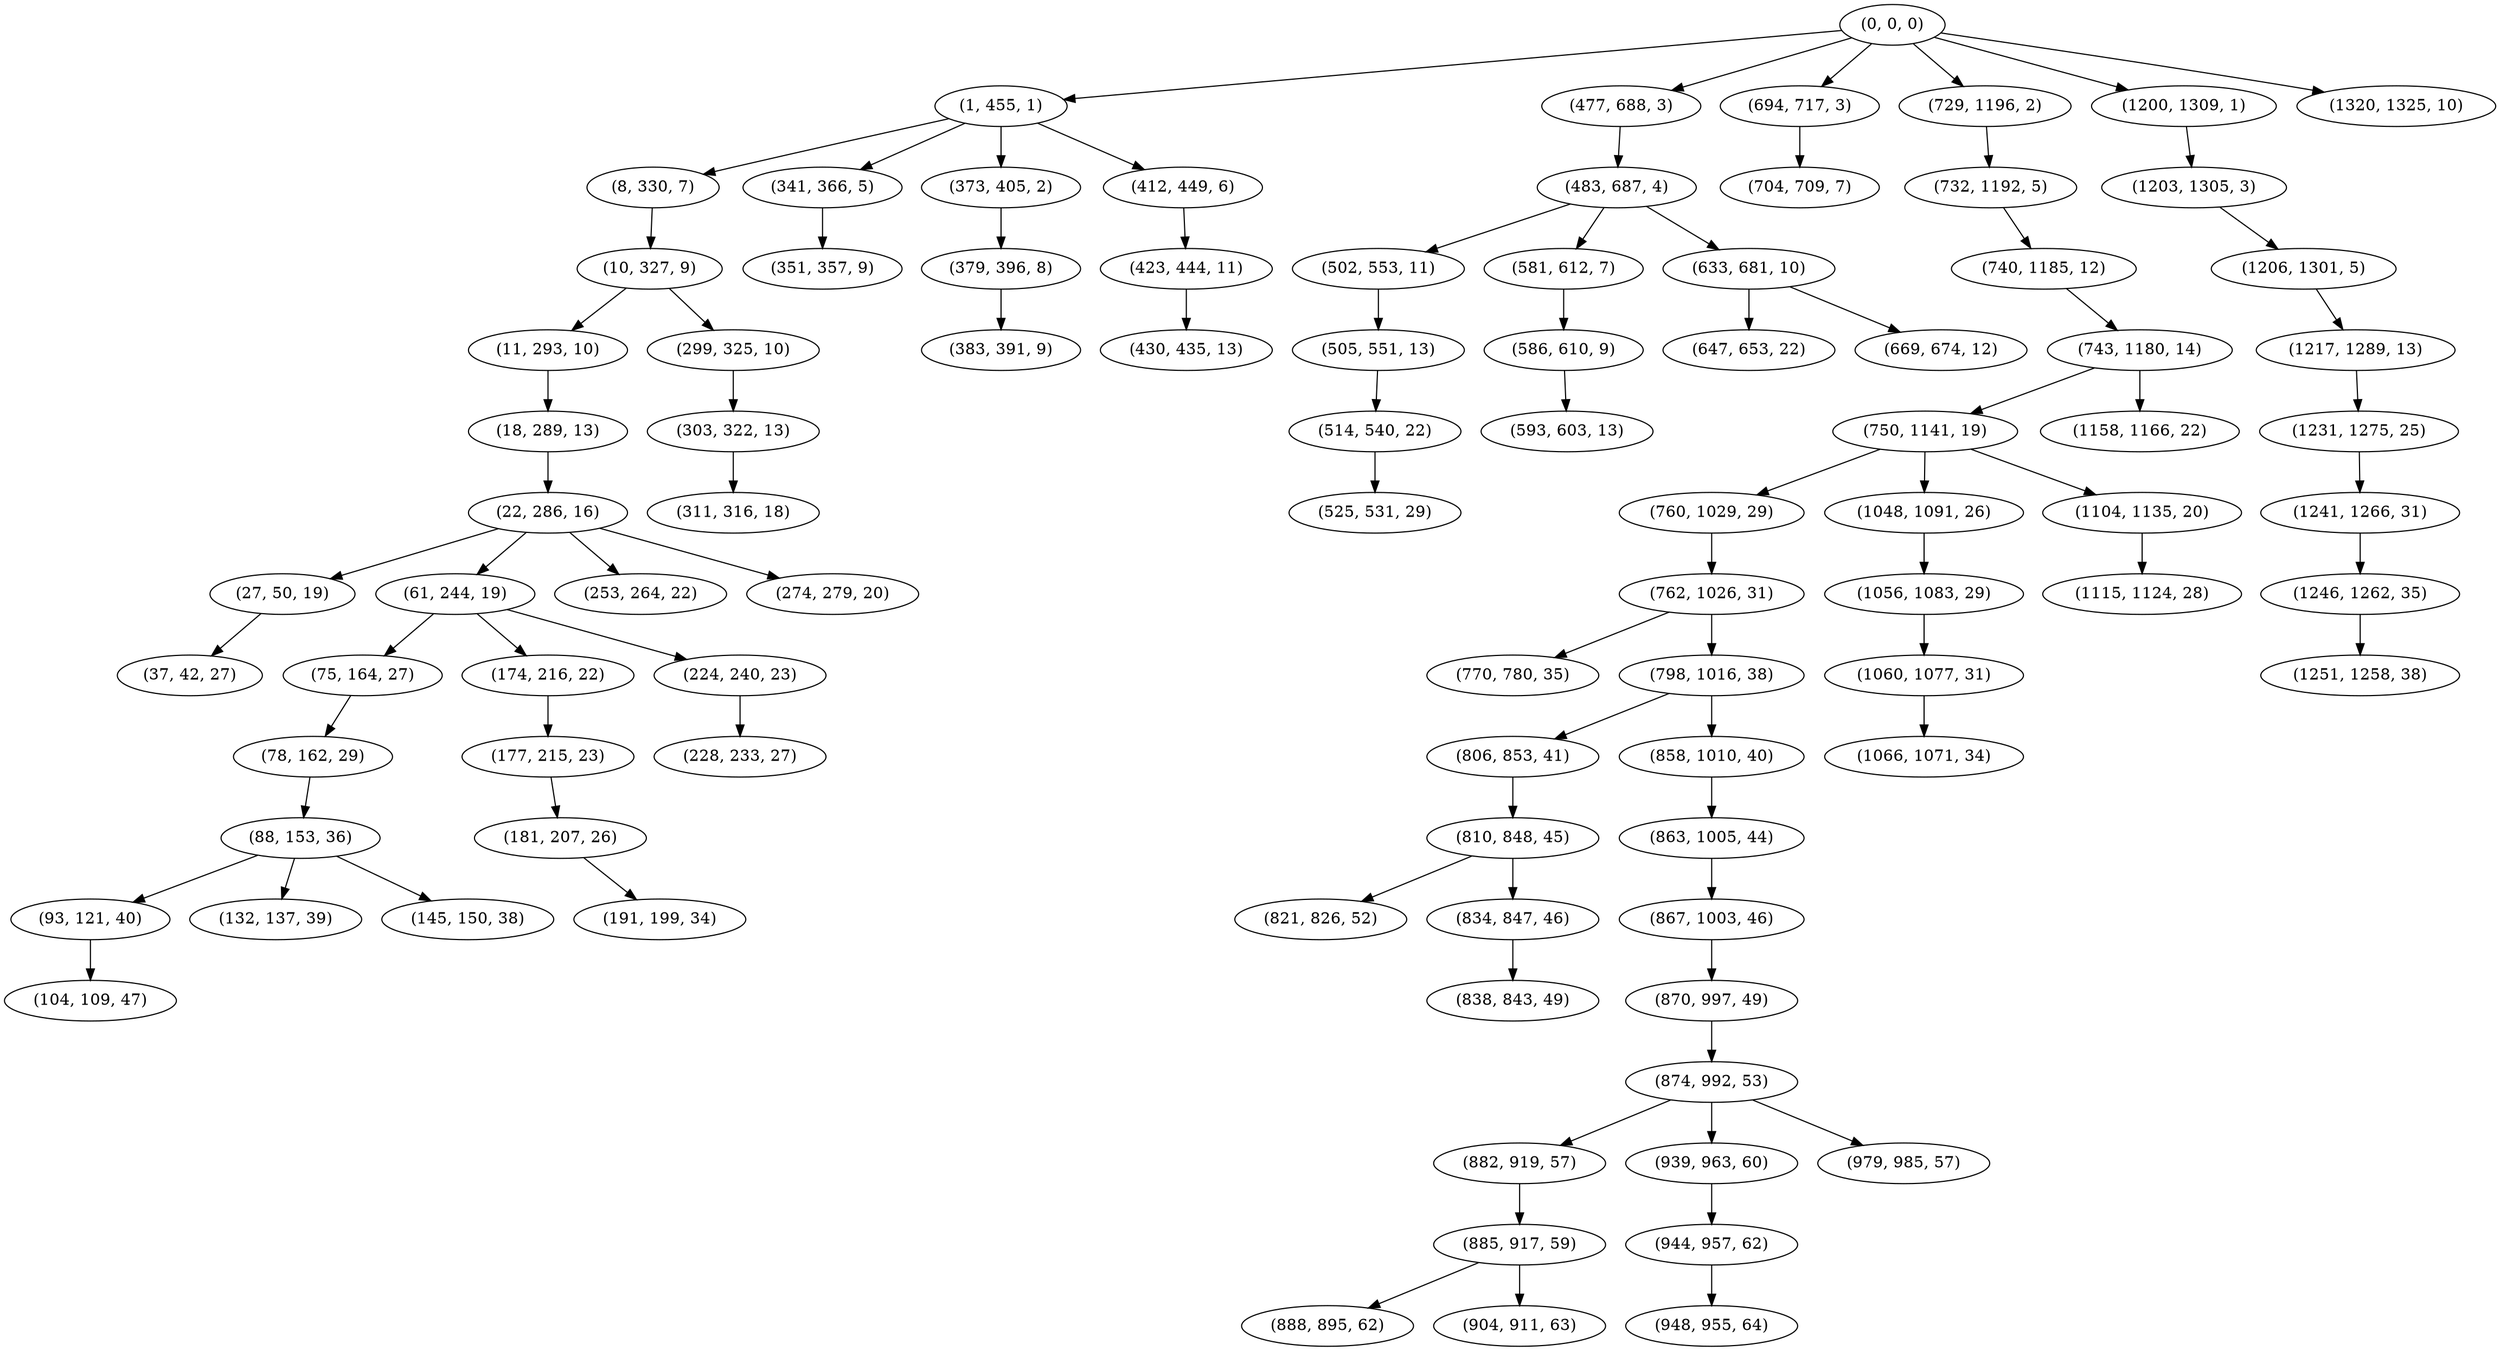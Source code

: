 digraph tree {
    "(0, 0, 0)";
    "(1, 455, 1)";
    "(8, 330, 7)";
    "(10, 327, 9)";
    "(11, 293, 10)";
    "(18, 289, 13)";
    "(22, 286, 16)";
    "(27, 50, 19)";
    "(37, 42, 27)";
    "(61, 244, 19)";
    "(75, 164, 27)";
    "(78, 162, 29)";
    "(88, 153, 36)";
    "(93, 121, 40)";
    "(104, 109, 47)";
    "(132, 137, 39)";
    "(145, 150, 38)";
    "(174, 216, 22)";
    "(177, 215, 23)";
    "(181, 207, 26)";
    "(191, 199, 34)";
    "(224, 240, 23)";
    "(228, 233, 27)";
    "(253, 264, 22)";
    "(274, 279, 20)";
    "(299, 325, 10)";
    "(303, 322, 13)";
    "(311, 316, 18)";
    "(341, 366, 5)";
    "(351, 357, 9)";
    "(373, 405, 2)";
    "(379, 396, 8)";
    "(383, 391, 9)";
    "(412, 449, 6)";
    "(423, 444, 11)";
    "(430, 435, 13)";
    "(477, 688, 3)";
    "(483, 687, 4)";
    "(502, 553, 11)";
    "(505, 551, 13)";
    "(514, 540, 22)";
    "(525, 531, 29)";
    "(581, 612, 7)";
    "(586, 610, 9)";
    "(593, 603, 13)";
    "(633, 681, 10)";
    "(647, 653, 22)";
    "(669, 674, 12)";
    "(694, 717, 3)";
    "(704, 709, 7)";
    "(729, 1196, 2)";
    "(732, 1192, 5)";
    "(740, 1185, 12)";
    "(743, 1180, 14)";
    "(750, 1141, 19)";
    "(760, 1029, 29)";
    "(762, 1026, 31)";
    "(770, 780, 35)";
    "(798, 1016, 38)";
    "(806, 853, 41)";
    "(810, 848, 45)";
    "(821, 826, 52)";
    "(834, 847, 46)";
    "(838, 843, 49)";
    "(858, 1010, 40)";
    "(863, 1005, 44)";
    "(867, 1003, 46)";
    "(870, 997, 49)";
    "(874, 992, 53)";
    "(882, 919, 57)";
    "(885, 917, 59)";
    "(888, 895, 62)";
    "(904, 911, 63)";
    "(939, 963, 60)";
    "(944, 957, 62)";
    "(948, 955, 64)";
    "(979, 985, 57)";
    "(1048, 1091, 26)";
    "(1056, 1083, 29)";
    "(1060, 1077, 31)";
    "(1066, 1071, 34)";
    "(1104, 1135, 20)";
    "(1115, 1124, 28)";
    "(1158, 1166, 22)";
    "(1200, 1309, 1)";
    "(1203, 1305, 3)";
    "(1206, 1301, 5)";
    "(1217, 1289, 13)";
    "(1231, 1275, 25)";
    "(1241, 1266, 31)";
    "(1246, 1262, 35)";
    "(1251, 1258, 38)";
    "(1320, 1325, 10)";
    "(0, 0, 0)" -> "(1, 455, 1)";
    "(0, 0, 0)" -> "(477, 688, 3)";
    "(0, 0, 0)" -> "(694, 717, 3)";
    "(0, 0, 0)" -> "(729, 1196, 2)";
    "(0, 0, 0)" -> "(1200, 1309, 1)";
    "(0, 0, 0)" -> "(1320, 1325, 10)";
    "(1, 455, 1)" -> "(8, 330, 7)";
    "(1, 455, 1)" -> "(341, 366, 5)";
    "(1, 455, 1)" -> "(373, 405, 2)";
    "(1, 455, 1)" -> "(412, 449, 6)";
    "(8, 330, 7)" -> "(10, 327, 9)";
    "(10, 327, 9)" -> "(11, 293, 10)";
    "(10, 327, 9)" -> "(299, 325, 10)";
    "(11, 293, 10)" -> "(18, 289, 13)";
    "(18, 289, 13)" -> "(22, 286, 16)";
    "(22, 286, 16)" -> "(27, 50, 19)";
    "(22, 286, 16)" -> "(61, 244, 19)";
    "(22, 286, 16)" -> "(253, 264, 22)";
    "(22, 286, 16)" -> "(274, 279, 20)";
    "(27, 50, 19)" -> "(37, 42, 27)";
    "(61, 244, 19)" -> "(75, 164, 27)";
    "(61, 244, 19)" -> "(174, 216, 22)";
    "(61, 244, 19)" -> "(224, 240, 23)";
    "(75, 164, 27)" -> "(78, 162, 29)";
    "(78, 162, 29)" -> "(88, 153, 36)";
    "(88, 153, 36)" -> "(93, 121, 40)";
    "(88, 153, 36)" -> "(132, 137, 39)";
    "(88, 153, 36)" -> "(145, 150, 38)";
    "(93, 121, 40)" -> "(104, 109, 47)";
    "(174, 216, 22)" -> "(177, 215, 23)";
    "(177, 215, 23)" -> "(181, 207, 26)";
    "(181, 207, 26)" -> "(191, 199, 34)";
    "(224, 240, 23)" -> "(228, 233, 27)";
    "(299, 325, 10)" -> "(303, 322, 13)";
    "(303, 322, 13)" -> "(311, 316, 18)";
    "(341, 366, 5)" -> "(351, 357, 9)";
    "(373, 405, 2)" -> "(379, 396, 8)";
    "(379, 396, 8)" -> "(383, 391, 9)";
    "(412, 449, 6)" -> "(423, 444, 11)";
    "(423, 444, 11)" -> "(430, 435, 13)";
    "(477, 688, 3)" -> "(483, 687, 4)";
    "(483, 687, 4)" -> "(502, 553, 11)";
    "(483, 687, 4)" -> "(581, 612, 7)";
    "(483, 687, 4)" -> "(633, 681, 10)";
    "(502, 553, 11)" -> "(505, 551, 13)";
    "(505, 551, 13)" -> "(514, 540, 22)";
    "(514, 540, 22)" -> "(525, 531, 29)";
    "(581, 612, 7)" -> "(586, 610, 9)";
    "(586, 610, 9)" -> "(593, 603, 13)";
    "(633, 681, 10)" -> "(647, 653, 22)";
    "(633, 681, 10)" -> "(669, 674, 12)";
    "(694, 717, 3)" -> "(704, 709, 7)";
    "(729, 1196, 2)" -> "(732, 1192, 5)";
    "(732, 1192, 5)" -> "(740, 1185, 12)";
    "(740, 1185, 12)" -> "(743, 1180, 14)";
    "(743, 1180, 14)" -> "(750, 1141, 19)";
    "(743, 1180, 14)" -> "(1158, 1166, 22)";
    "(750, 1141, 19)" -> "(760, 1029, 29)";
    "(750, 1141, 19)" -> "(1048, 1091, 26)";
    "(750, 1141, 19)" -> "(1104, 1135, 20)";
    "(760, 1029, 29)" -> "(762, 1026, 31)";
    "(762, 1026, 31)" -> "(770, 780, 35)";
    "(762, 1026, 31)" -> "(798, 1016, 38)";
    "(798, 1016, 38)" -> "(806, 853, 41)";
    "(798, 1016, 38)" -> "(858, 1010, 40)";
    "(806, 853, 41)" -> "(810, 848, 45)";
    "(810, 848, 45)" -> "(821, 826, 52)";
    "(810, 848, 45)" -> "(834, 847, 46)";
    "(834, 847, 46)" -> "(838, 843, 49)";
    "(858, 1010, 40)" -> "(863, 1005, 44)";
    "(863, 1005, 44)" -> "(867, 1003, 46)";
    "(867, 1003, 46)" -> "(870, 997, 49)";
    "(870, 997, 49)" -> "(874, 992, 53)";
    "(874, 992, 53)" -> "(882, 919, 57)";
    "(874, 992, 53)" -> "(939, 963, 60)";
    "(874, 992, 53)" -> "(979, 985, 57)";
    "(882, 919, 57)" -> "(885, 917, 59)";
    "(885, 917, 59)" -> "(888, 895, 62)";
    "(885, 917, 59)" -> "(904, 911, 63)";
    "(939, 963, 60)" -> "(944, 957, 62)";
    "(944, 957, 62)" -> "(948, 955, 64)";
    "(1048, 1091, 26)" -> "(1056, 1083, 29)";
    "(1056, 1083, 29)" -> "(1060, 1077, 31)";
    "(1060, 1077, 31)" -> "(1066, 1071, 34)";
    "(1104, 1135, 20)" -> "(1115, 1124, 28)";
    "(1200, 1309, 1)" -> "(1203, 1305, 3)";
    "(1203, 1305, 3)" -> "(1206, 1301, 5)";
    "(1206, 1301, 5)" -> "(1217, 1289, 13)";
    "(1217, 1289, 13)" -> "(1231, 1275, 25)";
    "(1231, 1275, 25)" -> "(1241, 1266, 31)";
    "(1241, 1266, 31)" -> "(1246, 1262, 35)";
    "(1246, 1262, 35)" -> "(1251, 1258, 38)";
}
